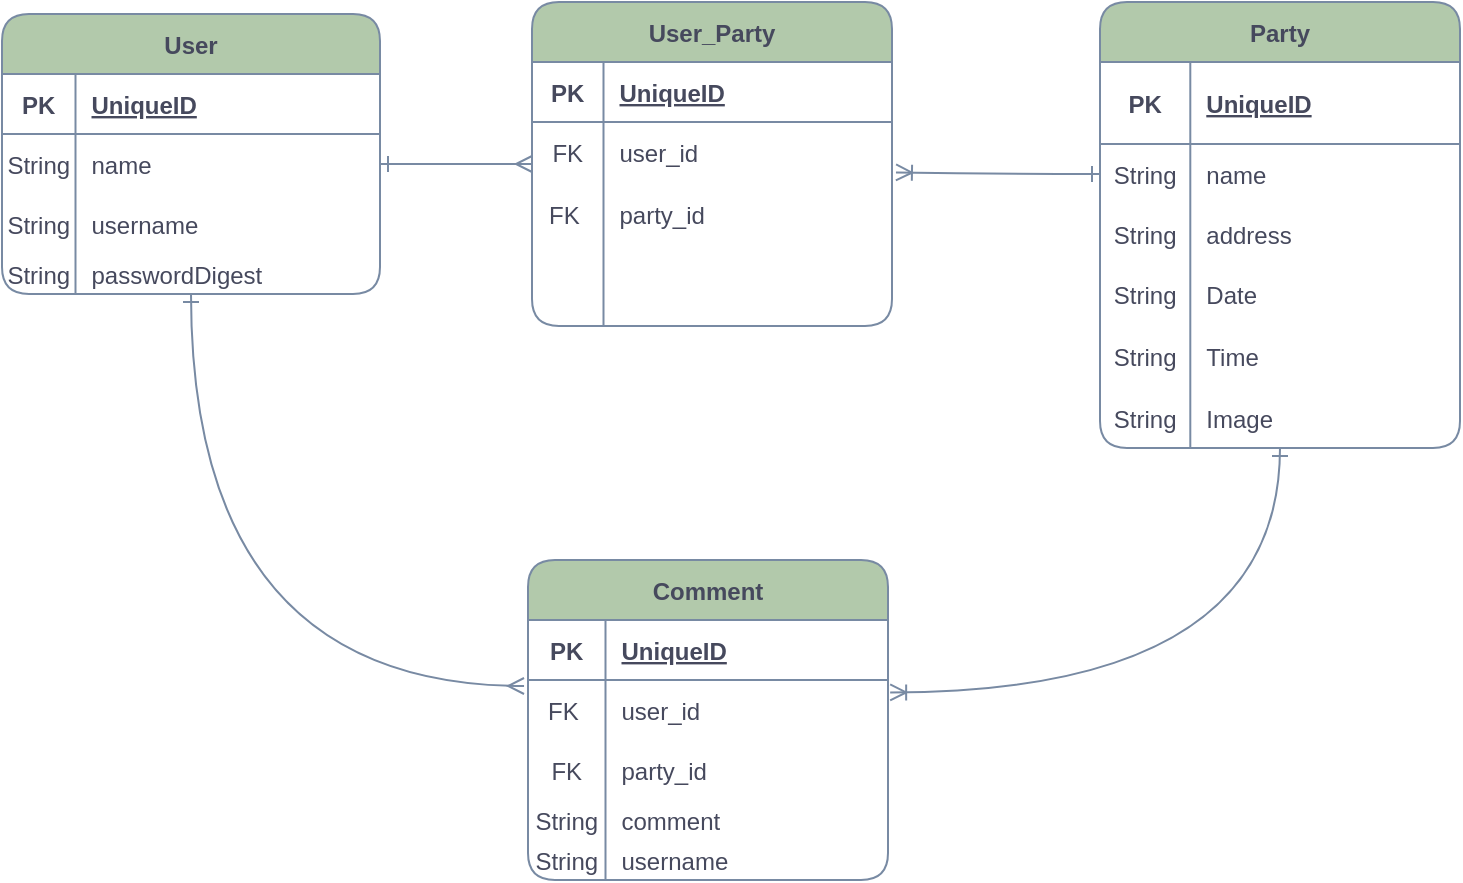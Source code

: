 <mxfile version="20.6.0" type="device"><diagram id="KFgJd-RyxL8qBl6qtmCw" name="Page-1"><mxGraphModel dx="835" dy="559" grid="0" gridSize="10" guides="1" tooltips="1" connect="1" arrows="1" fold="1" page="1" pageScale="1" pageWidth="850" pageHeight="1100" math="0" shadow="0"><root><mxCell id="0"/><mxCell id="1" parent="0"/><mxCell id="1xlkiP7CxHrgvWWmVoAY-43" style="edgeStyle=orthogonalEdgeStyle;rounded=1;orthogonalLoop=1;jettySize=auto;html=1;entryX=-0.011;entryY=0.1;entryDx=0;entryDy=0;entryPerimeter=0;startArrow=ERone;startFill=0;endArrow=ERmany;endFill=0;strokeColor=#788AA3;fontColor=#46495D;curved=1;" edge="1" parent="1" source="1xlkiP7CxHrgvWWmVoAY-1" target="1xlkiP7CxHrgvWWmVoAY-18"><mxGeometry relative="1" as="geometry"/></mxCell><mxCell id="1xlkiP7CxHrgvWWmVoAY-1" value="User" style="shape=table;startSize=30;container=1;collapsible=1;childLayout=tableLayout;fixedRows=1;rowLines=0;fontStyle=1;align=center;resizeLast=1;fillColor=#B2C9AB;strokeColor=#788AA3;fontColor=#46495D;rounded=1;" vertex="1" parent="1"><mxGeometry x="61" y="284" width="189" height="140" as="geometry"/></mxCell><mxCell id="1xlkiP7CxHrgvWWmVoAY-2" value="" style="shape=tableRow;horizontal=0;startSize=0;swimlaneHead=0;swimlaneBody=0;fillColor=none;collapsible=0;dropTarget=0;points=[[0,0.5],[1,0.5]];portConstraint=eastwest;top=0;left=0;right=0;bottom=1;strokeColor=#788AA3;fontColor=#46495D;rounded=1;" vertex="1" parent="1xlkiP7CxHrgvWWmVoAY-1"><mxGeometry y="30" width="189" height="30" as="geometry"/></mxCell><mxCell id="1xlkiP7CxHrgvWWmVoAY-3" value="PK" style="shape=partialRectangle;connectable=0;fillColor=none;top=0;left=0;bottom=0;right=0;fontStyle=1;overflow=hidden;strokeColor=#788AA3;fontColor=#46495D;rounded=1;" vertex="1" parent="1xlkiP7CxHrgvWWmVoAY-2"><mxGeometry width="36.75" height="30" as="geometry"><mxRectangle width="36.75" height="30" as="alternateBounds"/></mxGeometry></mxCell><mxCell id="1xlkiP7CxHrgvWWmVoAY-4" value="UniqueID" style="shape=partialRectangle;connectable=0;fillColor=none;top=0;left=0;bottom=0;right=0;align=left;spacingLeft=6;fontStyle=5;overflow=hidden;strokeColor=#788AA3;fontColor=#46495D;rounded=1;" vertex="1" parent="1xlkiP7CxHrgvWWmVoAY-2"><mxGeometry x="36.75" width="152.25" height="30" as="geometry"><mxRectangle width="152.25" height="30" as="alternateBounds"/></mxGeometry></mxCell><mxCell id="1xlkiP7CxHrgvWWmVoAY-5" value="" style="shape=tableRow;horizontal=0;startSize=0;swimlaneHead=0;swimlaneBody=0;fillColor=none;collapsible=0;dropTarget=0;points=[[0,0.5],[1,0.5]];portConstraint=eastwest;top=0;left=0;right=0;bottom=0;strokeColor=#788AA3;fontColor=#46495D;rounded=1;" vertex="1" parent="1xlkiP7CxHrgvWWmVoAY-1"><mxGeometry y="60" width="189" height="30" as="geometry"/></mxCell><mxCell id="1xlkiP7CxHrgvWWmVoAY-6" value="String" style="shape=partialRectangle;connectable=0;fillColor=none;top=0;left=0;bottom=0;right=0;editable=1;overflow=hidden;strokeColor=#788AA3;fontColor=#46495D;rounded=1;" vertex="1" parent="1xlkiP7CxHrgvWWmVoAY-5"><mxGeometry width="36.75" height="30" as="geometry"><mxRectangle width="36.75" height="30" as="alternateBounds"/></mxGeometry></mxCell><mxCell id="1xlkiP7CxHrgvWWmVoAY-7" value="name" style="shape=partialRectangle;connectable=0;fillColor=none;top=0;left=0;bottom=0;right=0;align=left;spacingLeft=6;overflow=hidden;strokeColor=#788AA3;fontColor=#46495D;rounded=1;" vertex="1" parent="1xlkiP7CxHrgvWWmVoAY-5"><mxGeometry x="36.75" width="152.25" height="30" as="geometry"><mxRectangle width="152.25" height="30" as="alternateBounds"/></mxGeometry></mxCell><mxCell id="1xlkiP7CxHrgvWWmVoAY-8" value="" style="shape=tableRow;horizontal=0;startSize=0;swimlaneHead=0;swimlaneBody=0;fillColor=none;collapsible=0;dropTarget=0;points=[[0,0.5],[1,0.5]];portConstraint=eastwest;top=0;left=0;right=0;bottom=0;strokeColor=#788AA3;fontColor=#46495D;rounded=1;" vertex="1" parent="1xlkiP7CxHrgvWWmVoAY-1"><mxGeometry y="90" width="189" height="30" as="geometry"/></mxCell><mxCell id="1xlkiP7CxHrgvWWmVoAY-9" value="String" style="shape=partialRectangle;connectable=0;fillColor=none;top=0;left=0;bottom=0;right=0;editable=1;overflow=hidden;strokeColor=#788AA3;fontColor=#46495D;rounded=1;" vertex="1" parent="1xlkiP7CxHrgvWWmVoAY-8"><mxGeometry width="36.75" height="30" as="geometry"><mxRectangle width="36.75" height="30" as="alternateBounds"/></mxGeometry></mxCell><mxCell id="1xlkiP7CxHrgvWWmVoAY-10" value="username" style="shape=partialRectangle;connectable=0;fillColor=none;top=0;left=0;bottom=0;right=0;align=left;spacingLeft=6;overflow=hidden;strokeColor=#788AA3;fontColor=#46495D;rounded=1;" vertex="1" parent="1xlkiP7CxHrgvWWmVoAY-8"><mxGeometry x="36.75" width="152.25" height="30" as="geometry"><mxRectangle width="152.25" height="30" as="alternateBounds"/></mxGeometry></mxCell><mxCell id="1xlkiP7CxHrgvWWmVoAY-11" value="" style="shape=tableRow;horizontal=0;startSize=0;swimlaneHead=0;swimlaneBody=0;fillColor=none;collapsible=0;dropTarget=0;points=[[0,0.5],[1,0.5]];portConstraint=eastwest;top=0;left=0;right=0;bottom=0;strokeColor=#788AA3;fontColor=#46495D;rounded=1;" vertex="1" parent="1xlkiP7CxHrgvWWmVoAY-1"><mxGeometry y="120" width="189" height="20" as="geometry"/></mxCell><mxCell id="1xlkiP7CxHrgvWWmVoAY-12" value="String" style="shape=partialRectangle;connectable=0;fillColor=none;top=0;left=0;bottom=0;right=0;editable=1;overflow=hidden;strokeColor=#788AA3;fontColor=#46495D;rounded=1;" vertex="1" parent="1xlkiP7CxHrgvWWmVoAY-11"><mxGeometry width="36.75" height="20" as="geometry"><mxRectangle width="36.75" height="20" as="alternateBounds"/></mxGeometry></mxCell><mxCell id="1xlkiP7CxHrgvWWmVoAY-13" value="passwordDigest" style="shape=partialRectangle;connectable=0;fillColor=none;top=0;left=0;bottom=0;right=0;align=left;spacingLeft=6;overflow=hidden;strokeColor=#788AA3;fontColor=#46495D;rounded=1;" vertex="1" parent="1xlkiP7CxHrgvWWmVoAY-11"><mxGeometry x="36.75" width="152.25" height="20" as="geometry"><mxRectangle width="152.25" height="20" as="alternateBounds"/></mxGeometry></mxCell><mxCell id="1xlkiP7CxHrgvWWmVoAY-14" value="Comment" style="shape=table;startSize=30;container=1;collapsible=1;childLayout=tableLayout;fixedRows=1;rowLines=0;fontStyle=1;align=center;resizeLast=1;fillColor=#B2C9AB;strokeColor=#788AA3;fontColor=#46495D;rounded=1;" vertex="1" parent="1"><mxGeometry x="324" y="557" width="180" height="160" as="geometry"/></mxCell><mxCell id="1xlkiP7CxHrgvWWmVoAY-15" value="" style="shape=tableRow;horizontal=0;startSize=0;swimlaneHead=0;swimlaneBody=0;fillColor=none;collapsible=0;dropTarget=0;points=[[0,0.5],[1,0.5]];portConstraint=eastwest;top=0;left=0;right=0;bottom=1;strokeColor=#788AA3;fontColor=#46495D;rounded=1;" vertex="1" parent="1xlkiP7CxHrgvWWmVoAY-14"><mxGeometry y="30" width="180" height="30" as="geometry"/></mxCell><mxCell id="1xlkiP7CxHrgvWWmVoAY-16" value="PK" style="shape=partialRectangle;connectable=0;fillColor=none;top=0;left=0;bottom=0;right=0;fontStyle=1;overflow=hidden;strokeColor=#788AA3;fontColor=#46495D;rounded=1;" vertex="1" parent="1xlkiP7CxHrgvWWmVoAY-15"><mxGeometry width="38.75" height="30" as="geometry"><mxRectangle width="38.75" height="30" as="alternateBounds"/></mxGeometry></mxCell><mxCell id="1xlkiP7CxHrgvWWmVoAY-17" value="UniqueID" style="shape=partialRectangle;connectable=0;fillColor=none;top=0;left=0;bottom=0;right=0;align=left;spacingLeft=6;fontStyle=5;overflow=hidden;strokeColor=#788AA3;fontColor=#46495D;rounded=1;" vertex="1" parent="1xlkiP7CxHrgvWWmVoAY-15"><mxGeometry x="38.75" width="141.25" height="30" as="geometry"><mxRectangle width="141.25" height="30" as="alternateBounds"/></mxGeometry></mxCell><mxCell id="1xlkiP7CxHrgvWWmVoAY-18" value="" style="shape=tableRow;horizontal=0;startSize=0;swimlaneHead=0;swimlaneBody=0;fillColor=none;collapsible=0;dropTarget=0;points=[[0,0.5],[1,0.5]];portConstraint=eastwest;top=0;left=0;right=0;bottom=0;strokeColor=#788AA3;fontColor=#46495D;rounded=1;" vertex="1" parent="1xlkiP7CxHrgvWWmVoAY-14"><mxGeometry y="60" width="180" height="30" as="geometry"/></mxCell><mxCell id="1xlkiP7CxHrgvWWmVoAY-19" value="FK " style="shape=partialRectangle;connectable=0;fillColor=none;top=0;left=0;bottom=0;right=0;editable=1;overflow=hidden;strokeColor=#788AA3;fontColor=#46495D;rounded=1;" vertex="1" parent="1xlkiP7CxHrgvWWmVoAY-18"><mxGeometry width="38.75" height="30" as="geometry"><mxRectangle width="38.75" height="30" as="alternateBounds"/></mxGeometry></mxCell><mxCell id="1xlkiP7CxHrgvWWmVoAY-20" value="user_id" style="shape=partialRectangle;connectable=0;fillColor=none;top=0;left=0;bottom=0;right=0;align=left;spacingLeft=6;overflow=hidden;strokeColor=#788AA3;fontColor=#46495D;rounded=1;" vertex="1" parent="1xlkiP7CxHrgvWWmVoAY-18"><mxGeometry x="38.75" width="141.25" height="30" as="geometry"><mxRectangle width="141.25" height="30" as="alternateBounds"/></mxGeometry></mxCell><mxCell id="1xlkiP7CxHrgvWWmVoAY-21" value="" style="shape=tableRow;horizontal=0;startSize=0;swimlaneHead=0;swimlaneBody=0;fillColor=none;collapsible=0;dropTarget=0;points=[[0,0.5],[1,0.5]];portConstraint=eastwest;top=0;left=0;right=0;bottom=0;strokeColor=#788AA3;fontColor=#46495D;rounded=1;" vertex="1" parent="1xlkiP7CxHrgvWWmVoAY-14"><mxGeometry y="90" width="180" height="30" as="geometry"/></mxCell><mxCell id="1xlkiP7CxHrgvWWmVoAY-22" value="FK" style="shape=partialRectangle;connectable=0;fillColor=none;top=0;left=0;bottom=0;right=0;editable=1;overflow=hidden;strokeColor=#788AA3;fontColor=#46495D;rounded=1;" vertex="1" parent="1xlkiP7CxHrgvWWmVoAY-21"><mxGeometry width="38.75" height="30" as="geometry"><mxRectangle width="38.75" height="30" as="alternateBounds"/></mxGeometry></mxCell><mxCell id="1xlkiP7CxHrgvWWmVoAY-23" value="party_id" style="shape=partialRectangle;connectable=0;fillColor=none;top=0;left=0;bottom=0;right=0;align=left;spacingLeft=6;overflow=hidden;strokeColor=#788AA3;fontColor=#46495D;rounded=1;" vertex="1" parent="1xlkiP7CxHrgvWWmVoAY-21"><mxGeometry x="38.75" width="141.25" height="30" as="geometry"><mxRectangle width="141.25" height="30" as="alternateBounds"/></mxGeometry></mxCell><mxCell id="1xlkiP7CxHrgvWWmVoAY-44" value="" style="shape=tableRow;horizontal=0;startSize=0;swimlaneHead=0;swimlaneBody=0;fillColor=none;collapsible=0;dropTarget=0;points=[[0,0.5],[1,0.5]];portConstraint=eastwest;top=0;left=0;right=0;bottom=0;strokeColor=#788AA3;fontColor=#46495D;rounded=1;" vertex="1" parent="1xlkiP7CxHrgvWWmVoAY-14"><mxGeometry y="120" width="180" height="20" as="geometry"/></mxCell><mxCell id="1xlkiP7CxHrgvWWmVoAY-45" value="String" style="shape=partialRectangle;connectable=0;fillColor=none;top=0;left=0;bottom=0;right=0;fontStyle=0;overflow=hidden;strokeColor=#788AA3;fontColor=#46495D;rounded=1;" vertex="1" parent="1xlkiP7CxHrgvWWmVoAY-44"><mxGeometry width="38.75" height="20" as="geometry"><mxRectangle width="38.75" height="20" as="alternateBounds"/></mxGeometry></mxCell><mxCell id="1xlkiP7CxHrgvWWmVoAY-46" value="comment" style="shape=partialRectangle;connectable=0;fillColor=none;top=0;left=0;bottom=0;right=0;align=left;spacingLeft=6;fontStyle=0;overflow=hidden;strokeColor=#788AA3;fontColor=#46495D;rounded=1;" vertex="1" parent="1xlkiP7CxHrgvWWmVoAY-44"><mxGeometry x="38.75" width="141.25" height="20" as="geometry"><mxRectangle width="141.25" height="20" as="alternateBounds"/></mxGeometry></mxCell><mxCell id="1xlkiP7CxHrgvWWmVoAY-24" value="" style="shape=tableRow;horizontal=0;startSize=0;swimlaneHead=0;swimlaneBody=0;fillColor=none;collapsible=0;dropTarget=0;points=[[0,0.5],[1,0.5]];portConstraint=eastwest;top=0;left=0;right=0;bottom=0;strokeColor=#788AA3;fontColor=#46495D;rounded=1;" vertex="1" parent="1xlkiP7CxHrgvWWmVoAY-14"><mxGeometry y="140" width="180" height="20" as="geometry"/></mxCell><mxCell id="1xlkiP7CxHrgvWWmVoAY-25" value="String" style="shape=partialRectangle;connectable=0;fillColor=none;top=0;left=0;bottom=0;right=0;editable=1;overflow=hidden;strokeColor=#788AA3;fontColor=#46495D;rounded=1;" vertex="1" parent="1xlkiP7CxHrgvWWmVoAY-24"><mxGeometry width="38.75" height="20" as="geometry"><mxRectangle width="38.75" height="20" as="alternateBounds"/></mxGeometry></mxCell><mxCell id="1xlkiP7CxHrgvWWmVoAY-26" value="username" style="shape=partialRectangle;connectable=0;fillColor=none;top=0;left=0;bottom=0;right=0;align=left;spacingLeft=6;overflow=hidden;strokeColor=#788AA3;fontColor=#46495D;rounded=1;" vertex="1" parent="1xlkiP7CxHrgvWWmVoAY-24"><mxGeometry x="38.75" width="141.25" height="20" as="geometry"><mxRectangle width="141.25" height="20" as="alternateBounds"/></mxGeometry></mxCell><mxCell id="1xlkiP7CxHrgvWWmVoAY-69" style="edgeStyle=orthogonalEdgeStyle;curved=1;rounded=1;orthogonalLoop=1;jettySize=auto;html=1;entryX=1.006;entryY=0.207;entryDx=0;entryDy=0;entryPerimeter=0;strokeColor=#788AA3;fontColor=#46495D;fillColor=#B2C9AB;endArrow=ERoneToMany;endFill=0;startArrow=ERone;startFill=0;" edge="1" parent="1" source="1xlkiP7CxHrgvWWmVoAY-27" target="1xlkiP7CxHrgvWWmVoAY-18"><mxGeometry relative="1" as="geometry"/></mxCell><mxCell id="1xlkiP7CxHrgvWWmVoAY-27" value="Party" style="shape=table;startSize=30;container=1;collapsible=1;childLayout=tableLayout;fixedRows=1;rowLines=0;fontStyle=1;align=center;resizeLast=1;fillColor=#B2C9AB;strokeColor=#788AA3;fontColor=#46495D;rounded=1;" vertex="1" parent="1"><mxGeometry x="610" y="278" width="180" height="223" as="geometry"/></mxCell><mxCell id="1xlkiP7CxHrgvWWmVoAY-28" value="" style="shape=tableRow;horizontal=0;startSize=0;swimlaneHead=0;swimlaneBody=0;fillColor=none;collapsible=0;dropTarget=0;points=[[0,0.5],[1,0.5]];portConstraint=eastwest;top=0;left=0;right=0;bottom=1;strokeColor=#788AA3;fontColor=#46495D;rounded=1;" vertex="1" parent="1xlkiP7CxHrgvWWmVoAY-27"><mxGeometry y="30" width="180" height="41" as="geometry"/></mxCell><mxCell id="1xlkiP7CxHrgvWWmVoAY-29" value="PK" style="shape=partialRectangle;connectable=0;fillColor=none;top=0;left=0;bottom=0;right=0;fontStyle=1;overflow=hidden;strokeColor=#788AA3;fontColor=#46495D;rounded=1;" vertex="1" parent="1xlkiP7CxHrgvWWmVoAY-28"><mxGeometry width="45.15" height="41" as="geometry"><mxRectangle width="45.15" height="41" as="alternateBounds"/></mxGeometry></mxCell><mxCell id="1xlkiP7CxHrgvWWmVoAY-30" value="UniqueID" style="shape=partialRectangle;connectable=0;fillColor=none;top=0;left=0;bottom=0;right=0;align=left;spacingLeft=6;fontStyle=5;overflow=hidden;strokeColor=#788AA3;fontColor=#46495D;rounded=1;" vertex="1" parent="1xlkiP7CxHrgvWWmVoAY-28"><mxGeometry x="45.15" width="134.85" height="41" as="geometry"><mxRectangle width="134.85" height="41" as="alternateBounds"/></mxGeometry></mxCell><mxCell id="1xlkiP7CxHrgvWWmVoAY-31" value="" style="shape=tableRow;horizontal=0;startSize=0;swimlaneHead=0;swimlaneBody=0;fillColor=none;collapsible=0;dropTarget=0;points=[[0,0.5],[1,0.5]];portConstraint=eastwest;top=0;left=0;right=0;bottom=0;strokeColor=#788AA3;fontColor=#46495D;rounded=1;" vertex="1" parent="1xlkiP7CxHrgvWWmVoAY-27"><mxGeometry y="71" width="180" height="30" as="geometry"/></mxCell><mxCell id="1xlkiP7CxHrgvWWmVoAY-32" value="String" style="shape=partialRectangle;connectable=0;fillColor=none;top=0;left=0;bottom=0;right=0;editable=1;overflow=hidden;strokeColor=#788AA3;fontColor=#46495D;rounded=1;" vertex="1" parent="1xlkiP7CxHrgvWWmVoAY-31"><mxGeometry width="45.15" height="30" as="geometry"><mxRectangle width="45.15" height="30" as="alternateBounds"/></mxGeometry></mxCell><mxCell id="1xlkiP7CxHrgvWWmVoAY-33" value="name" style="shape=partialRectangle;connectable=0;fillColor=none;top=0;left=0;bottom=0;right=0;align=left;spacingLeft=6;overflow=hidden;strokeColor=#788AA3;fontColor=#46495D;rounded=1;" vertex="1" parent="1xlkiP7CxHrgvWWmVoAY-31"><mxGeometry x="45.15" width="134.85" height="30" as="geometry"><mxRectangle width="134.85" height="30" as="alternateBounds"/></mxGeometry></mxCell><mxCell id="1xlkiP7CxHrgvWWmVoAY-34" value="" style="shape=tableRow;horizontal=0;startSize=0;swimlaneHead=0;swimlaneBody=0;fillColor=none;collapsible=0;dropTarget=0;points=[[0,0.5],[1,0.5]];portConstraint=eastwest;top=0;left=0;right=0;bottom=0;strokeColor=#788AA3;fontColor=#46495D;rounded=1;" vertex="1" parent="1xlkiP7CxHrgvWWmVoAY-27"><mxGeometry y="101" width="180" height="30" as="geometry"/></mxCell><mxCell id="1xlkiP7CxHrgvWWmVoAY-35" value="String" style="shape=partialRectangle;connectable=0;fillColor=none;top=0;left=0;bottom=0;right=0;editable=1;overflow=hidden;strokeColor=#788AA3;fontColor=#46495D;rounded=1;" vertex="1" parent="1xlkiP7CxHrgvWWmVoAY-34"><mxGeometry width="45.15" height="30" as="geometry"><mxRectangle width="45.15" height="30" as="alternateBounds"/></mxGeometry></mxCell><mxCell id="1xlkiP7CxHrgvWWmVoAY-36" value="address" style="shape=partialRectangle;connectable=0;fillColor=none;top=0;left=0;bottom=0;right=0;align=left;spacingLeft=6;overflow=hidden;strokeColor=#788AA3;fontColor=#46495D;rounded=1;" vertex="1" parent="1xlkiP7CxHrgvWWmVoAY-34"><mxGeometry x="45.15" width="134.85" height="30" as="geometry"><mxRectangle width="134.85" height="30" as="alternateBounds"/></mxGeometry></mxCell><mxCell id="1xlkiP7CxHrgvWWmVoAY-66" value="" style="shape=tableRow;horizontal=0;startSize=0;swimlaneHead=0;swimlaneBody=0;fillColor=none;collapsible=0;dropTarget=0;points=[[0,0.5],[1,0.5]];portConstraint=eastwest;top=0;left=0;right=0;bottom=0;rounded=1;strokeColor=#788AA3;fontColor=#46495D;" vertex="1" parent="1xlkiP7CxHrgvWWmVoAY-27"><mxGeometry y="131" width="180" height="30" as="geometry"/></mxCell><mxCell id="1xlkiP7CxHrgvWWmVoAY-67" value="String" style="shape=partialRectangle;connectable=0;fillColor=none;top=0;left=0;bottom=0;right=0;fontStyle=0;overflow=hidden;rounded=1;strokeColor=#788AA3;fontColor=#46495D;" vertex="1" parent="1xlkiP7CxHrgvWWmVoAY-66"><mxGeometry width="45.15" height="30" as="geometry"><mxRectangle width="45.15" height="30" as="alternateBounds"/></mxGeometry></mxCell><mxCell id="1xlkiP7CxHrgvWWmVoAY-68" value="Date" style="shape=partialRectangle;connectable=0;fillColor=none;top=0;left=0;bottom=0;right=0;align=left;spacingLeft=6;fontStyle=0;overflow=hidden;rounded=1;strokeColor=#788AA3;fontColor=#46495D;" vertex="1" parent="1xlkiP7CxHrgvWWmVoAY-66"><mxGeometry x="45.15" width="134.85" height="30" as="geometry"><mxRectangle width="134.85" height="30" as="alternateBounds"/></mxGeometry></mxCell><mxCell id="1xlkiP7CxHrgvWWmVoAY-37" value="" style="shape=tableRow;horizontal=0;startSize=0;swimlaneHead=0;swimlaneBody=0;fillColor=none;collapsible=0;dropTarget=0;points=[[0,0.5],[1,0.5]];portConstraint=eastwest;top=0;left=0;right=0;bottom=0;strokeColor=#788AA3;fontColor=#46495D;rounded=1;" vertex="1" parent="1xlkiP7CxHrgvWWmVoAY-27"><mxGeometry y="161" width="180" height="32" as="geometry"/></mxCell><mxCell id="1xlkiP7CxHrgvWWmVoAY-38" value="String" style="shape=partialRectangle;connectable=0;fillColor=none;top=0;left=0;bottom=0;right=0;editable=1;overflow=hidden;strokeColor=#788AA3;fontColor=#46495D;rounded=1;" vertex="1" parent="1xlkiP7CxHrgvWWmVoAY-37"><mxGeometry width="45.15" height="32" as="geometry"><mxRectangle width="45.15" height="32" as="alternateBounds"/></mxGeometry></mxCell><mxCell id="1xlkiP7CxHrgvWWmVoAY-39" value="Time" style="shape=partialRectangle;connectable=0;fillColor=none;top=0;left=0;bottom=0;right=0;align=left;spacingLeft=6;overflow=hidden;strokeColor=#788AA3;fontColor=#46495D;rounded=1;" vertex="1" parent="1xlkiP7CxHrgvWWmVoAY-37"><mxGeometry x="45.15" width="134.85" height="32" as="geometry"><mxRectangle width="134.85" height="32" as="alternateBounds"/></mxGeometry></mxCell><mxCell id="1xlkiP7CxHrgvWWmVoAY-71" value="" style="shape=tableRow;horizontal=0;startSize=0;swimlaneHead=0;swimlaneBody=0;fillColor=none;collapsible=0;dropTarget=0;points=[[0,0.5],[1,0.5]];portConstraint=eastwest;top=0;left=0;right=0;bottom=0;rounded=1;strokeColor=#788AA3;fontColor=#46495D;" vertex="1" parent="1xlkiP7CxHrgvWWmVoAY-27"><mxGeometry y="193" width="180" height="30" as="geometry"/></mxCell><mxCell id="1xlkiP7CxHrgvWWmVoAY-72" value="String" style="shape=partialRectangle;connectable=0;fillColor=none;top=0;left=0;bottom=0;right=0;fontStyle=0;overflow=hidden;rounded=1;strokeColor=#788AA3;fontColor=#46495D;" vertex="1" parent="1xlkiP7CxHrgvWWmVoAY-71"><mxGeometry width="45.15" height="30" as="geometry"><mxRectangle width="45.15" height="30" as="alternateBounds"/></mxGeometry></mxCell><mxCell id="1xlkiP7CxHrgvWWmVoAY-73" value="Image" style="shape=partialRectangle;connectable=0;fillColor=none;top=0;left=0;bottom=0;right=0;align=left;spacingLeft=6;fontStyle=0;overflow=hidden;rounded=1;strokeColor=#788AA3;fontColor=#46495D;" vertex="1" parent="1xlkiP7CxHrgvWWmVoAY-71"><mxGeometry x="45.15" width="134.85" height="30" as="geometry"><mxRectangle width="134.85" height="30" as="alternateBounds"/></mxGeometry></mxCell><mxCell id="1xlkiP7CxHrgvWWmVoAY-65" style="edgeStyle=orthogonalEdgeStyle;rounded=1;orthogonalLoop=1;jettySize=auto;html=1;entryX=1;entryY=0.5;entryDx=0;entryDy=0;startArrow=ERmany;startFill=0;endArrow=ERone;endFill=0;strokeColor=#788AA3;fontColor=#46495D;curved=1;" edge="1" parent="1" source="1xlkiP7CxHrgvWWmVoAY-47" target="1xlkiP7CxHrgvWWmVoAY-5"><mxGeometry relative="1" as="geometry"/></mxCell><mxCell id="1xlkiP7CxHrgvWWmVoAY-47" value="User_Party" style="shape=table;startSize=30;container=1;collapsible=1;childLayout=tableLayout;fixedRows=1;rowLines=0;fontStyle=1;align=center;resizeLast=1;points=[[0,0,0,0,0],[0,0.25,0,0,0],[0,0.5,0,0,0],[0,0.75,0,0,0],[0,1,0,0,0],[0.14,1,0,0,0],[0.25,0,0,0,0],[0.25,1,0,0,0],[0.29,1,0,0,0],[0.43,1,0,0,0],[0.5,0,0,0,0],[0.5,1,0,0,0],[0.57,1,0,0,0],[0.71,1,0,0,0],[0.75,0,0,0,0],[0.75,1,0,0,0],[0.86,1,0,0,0],[1,0,0,0,0],[1,0.25,0,0,0],[1,0.5,0,0,0],[1,0.75,0,0,0],[1,1,0,0,0]];fillColor=#B2C9AB;strokeColor=#788AA3;fontColor=#46495D;rounded=1;" vertex="1" parent="1"><mxGeometry x="326" y="278" width="180" height="162" as="geometry"/></mxCell><mxCell id="1xlkiP7CxHrgvWWmVoAY-48" value="" style="shape=tableRow;horizontal=0;startSize=0;swimlaneHead=0;swimlaneBody=0;fillColor=none;collapsible=0;dropTarget=0;points=[[0,0.5],[1,0.5]];portConstraint=eastwest;top=0;left=0;right=0;bottom=1;strokeColor=#788AA3;fontColor=#46495D;rounded=1;" vertex="1" parent="1xlkiP7CxHrgvWWmVoAY-47"><mxGeometry y="30" width="180" height="30" as="geometry"/></mxCell><mxCell id="1xlkiP7CxHrgvWWmVoAY-49" value="PK" style="shape=partialRectangle;connectable=0;fillColor=none;top=0;left=0;bottom=0;right=0;fontStyle=1;overflow=hidden;strokeColor=#788AA3;fontColor=#46495D;rounded=1;" vertex="1" parent="1xlkiP7CxHrgvWWmVoAY-48"><mxGeometry width="35.75" height="30" as="geometry"><mxRectangle width="35.75" height="30" as="alternateBounds"/></mxGeometry></mxCell><mxCell id="1xlkiP7CxHrgvWWmVoAY-50" value="UniqueID" style="shape=partialRectangle;connectable=0;fillColor=none;top=0;left=0;bottom=0;right=0;align=left;spacingLeft=6;fontStyle=5;overflow=hidden;strokeColor=#788AA3;fontColor=#46495D;rounded=1;" vertex="1" parent="1xlkiP7CxHrgvWWmVoAY-48"><mxGeometry x="35.75" width="144.25" height="30" as="geometry"><mxRectangle width="144.25" height="30" as="alternateBounds"/></mxGeometry></mxCell><mxCell id="1xlkiP7CxHrgvWWmVoAY-51" value="" style="shape=tableRow;horizontal=0;startSize=0;swimlaneHead=0;swimlaneBody=0;fillColor=none;collapsible=0;dropTarget=0;points=[[0,0.5],[1,0.5]];portConstraint=eastwest;top=0;left=0;right=0;bottom=0;strokeColor=#788AA3;fontColor=#46495D;rounded=1;" vertex="1" parent="1xlkiP7CxHrgvWWmVoAY-47"><mxGeometry y="60" width="180" height="30" as="geometry"/></mxCell><mxCell id="1xlkiP7CxHrgvWWmVoAY-52" value="FK" style="shape=partialRectangle;connectable=0;fillColor=none;top=0;left=0;bottom=0;right=0;editable=1;overflow=hidden;strokeColor=#788AA3;fontColor=#46495D;rounded=1;" vertex="1" parent="1xlkiP7CxHrgvWWmVoAY-51"><mxGeometry width="35.75" height="30" as="geometry"><mxRectangle width="35.75" height="30" as="alternateBounds"/></mxGeometry></mxCell><mxCell id="1xlkiP7CxHrgvWWmVoAY-53" value="user_id" style="shape=partialRectangle;connectable=0;fillColor=none;top=0;left=0;bottom=0;right=0;align=left;spacingLeft=6;overflow=hidden;strokeColor=#788AA3;fontColor=#46495D;rounded=1;" vertex="1" parent="1xlkiP7CxHrgvWWmVoAY-51"><mxGeometry x="35.75" width="144.25" height="30" as="geometry"><mxRectangle width="144.25" height="30" as="alternateBounds"/></mxGeometry></mxCell><mxCell id="1xlkiP7CxHrgvWWmVoAY-54" value="" style="shape=tableRow;horizontal=0;startSize=0;swimlaneHead=0;swimlaneBody=0;fillColor=none;collapsible=0;dropTarget=0;points=[[0,0.5],[1,0.5]];portConstraint=eastwest;top=0;left=0;right=0;bottom=0;strokeColor=#788AA3;fontColor=#46495D;rounded=1;" vertex="1" parent="1xlkiP7CxHrgvWWmVoAY-47"><mxGeometry y="90" width="180" height="32" as="geometry"/></mxCell><mxCell id="1xlkiP7CxHrgvWWmVoAY-55" value="FK " style="shape=partialRectangle;connectable=0;fillColor=none;top=0;left=0;bottom=0;right=0;editable=1;overflow=hidden;strokeColor=#788AA3;fontColor=#46495D;rounded=1;" vertex="1" parent="1xlkiP7CxHrgvWWmVoAY-54"><mxGeometry width="35.75" height="32" as="geometry"><mxRectangle width="35.75" height="32" as="alternateBounds"/></mxGeometry></mxCell><mxCell id="1xlkiP7CxHrgvWWmVoAY-56" value="party_id" style="shape=partialRectangle;connectable=0;fillColor=none;top=0;left=0;bottom=0;right=0;align=left;spacingLeft=6;overflow=hidden;strokeColor=#788AA3;fontColor=#46495D;rounded=1;" vertex="1" parent="1xlkiP7CxHrgvWWmVoAY-54"><mxGeometry x="35.75" width="144.25" height="32" as="geometry"><mxRectangle width="144.25" height="32" as="alternateBounds"/></mxGeometry></mxCell><mxCell id="1xlkiP7CxHrgvWWmVoAY-57" value="" style="shape=tableRow;horizontal=0;startSize=0;swimlaneHead=0;swimlaneBody=0;fillColor=none;collapsible=0;dropTarget=0;points=[[0,0.5],[1,0.5]];portConstraint=eastwest;top=0;left=0;right=0;bottom=0;strokeColor=#788AA3;fontColor=#46495D;rounded=1;" vertex="1" parent="1xlkiP7CxHrgvWWmVoAY-47"><mxGeometry y="122" width="180" height="20" as="geometry"/></mxCell><mxCell id="1xlkiP7CxHrgvWWmVoAY-58" value="" style="shape=partialRectangle;connectable=0;fillColor=none;top=0;left=0;bottom=0;right=0;editable=1;overflow=hidden;strokeColor=#788AA3;fontColor=#46495D;rounded=1;" vertex="1" parent="1xlkiP7CxHrgvWWmVoAY-57"><mxGeometry width="35.75" height="20" as="geometry"><mxRectangle width="35.75" height="20" as="alternateBounds"/></mxGeometry></mxCell><mxCell id="1xlkiP7CxHrgvWWmVoAY-59" value="" style="shape=partialRectangle;connectable=0;fillColor=none;top=0;left=0;bottom=0;right=0;align=left;spacingLeft=6;overflow=hidden;strokeColor=#788AA3;fontColor=#46495D;rounded=1;" vertex="1" parent="1xlkiP7CxHrgvWWmVoAY-57"><mxGeometry x="35.75" width="144.25" height="20" as="geometry"><mxRectangle width="144.25" height="20" as="alternateBounds"/></mxGeometry></mxCell><mxCell id="1xlkiP7CxHrgvWWmVoAY-62" value="" style="shape=tableRow;horizontal=0;startSize=0;swimlaneHead=0;swimlaneBody=0;fillColor=none;collapsible=0;dropTarget=0;points=[[0,0.5],[1,0.5]];portConstraint=eastwest;top=0;left=0;right=0;bottom=0;strokeColor=#788AA3;fontColor=#46495D;rounded=1;" vertex="1" parent="1xlkiP7CxHrgvWWmVoAY-47"><mxGeometry y="142" width="180" height="20" as="geometry"/></mxCell><mxCell id="1xlkiP7CxHrgvWWmVoAY-63" value="" style="shape=partialRectangle;connectable=0;fillColor=none;top=0;left=0;bottom=0;right=0;editable=1;overflow=hidden;strokeColor=#788AA3;fontColor=#46495D;rounded=1;" vertex="1" parent="1xlkiP7CxHrgvWWmVoAY-62"><mxGeometry width="35.75" height="20" as="geometry"><mxRectangle width="35.75" height="20" as="alternateBounds"/></mxGeometry></mxCell><mxCell id="1xlkiP7CxHrgvWWmVoAY-64" value="" style="shape=partialRectangle;connectable=0;fillColor=none;top=0;left=0;bottom=0;right=0;align=left;spacingLeft=6;overflow=hidden;strokeColor=#788AA3;fontColor=#46495D;rounded=1;" vertex="1" parent="1xlkiP7CxHrgvWWmVoAY-62"><mxGeometry x="35.75" width="144.25" height="20" as="geometry"><mxRectangle width="144.25" height="20" as="alternateBounds"/></mxGeometry></mxCell><mxCell id="1xlkiP7CxHrgvWWmVoAY-70" style="edgeStyle=orthogonalEdgeStyle;curved=1;rounded=1;orthogonalLoop=1;jettySize=auto;html=1;entryX=1.011;entryY=0.84;entryDx=0;entryDy=0;entryPerimeter=0;strokeColor=#788AA3;fontColor=#46495D;startArrow=ERone;startFill=0;endArrow=ERoneToMany;endFill=0;fillColor=#B2C9AB;" edge="1" parent="1" source="1xlkiP7CxHrgvWWmVoAY-31" target="1xlkiP7CxHrgvWWmVoAY-51"><mxGeometry relative="1" as="geometry"/></mxCell></root></mxGraphModel></diagram></mxfile>